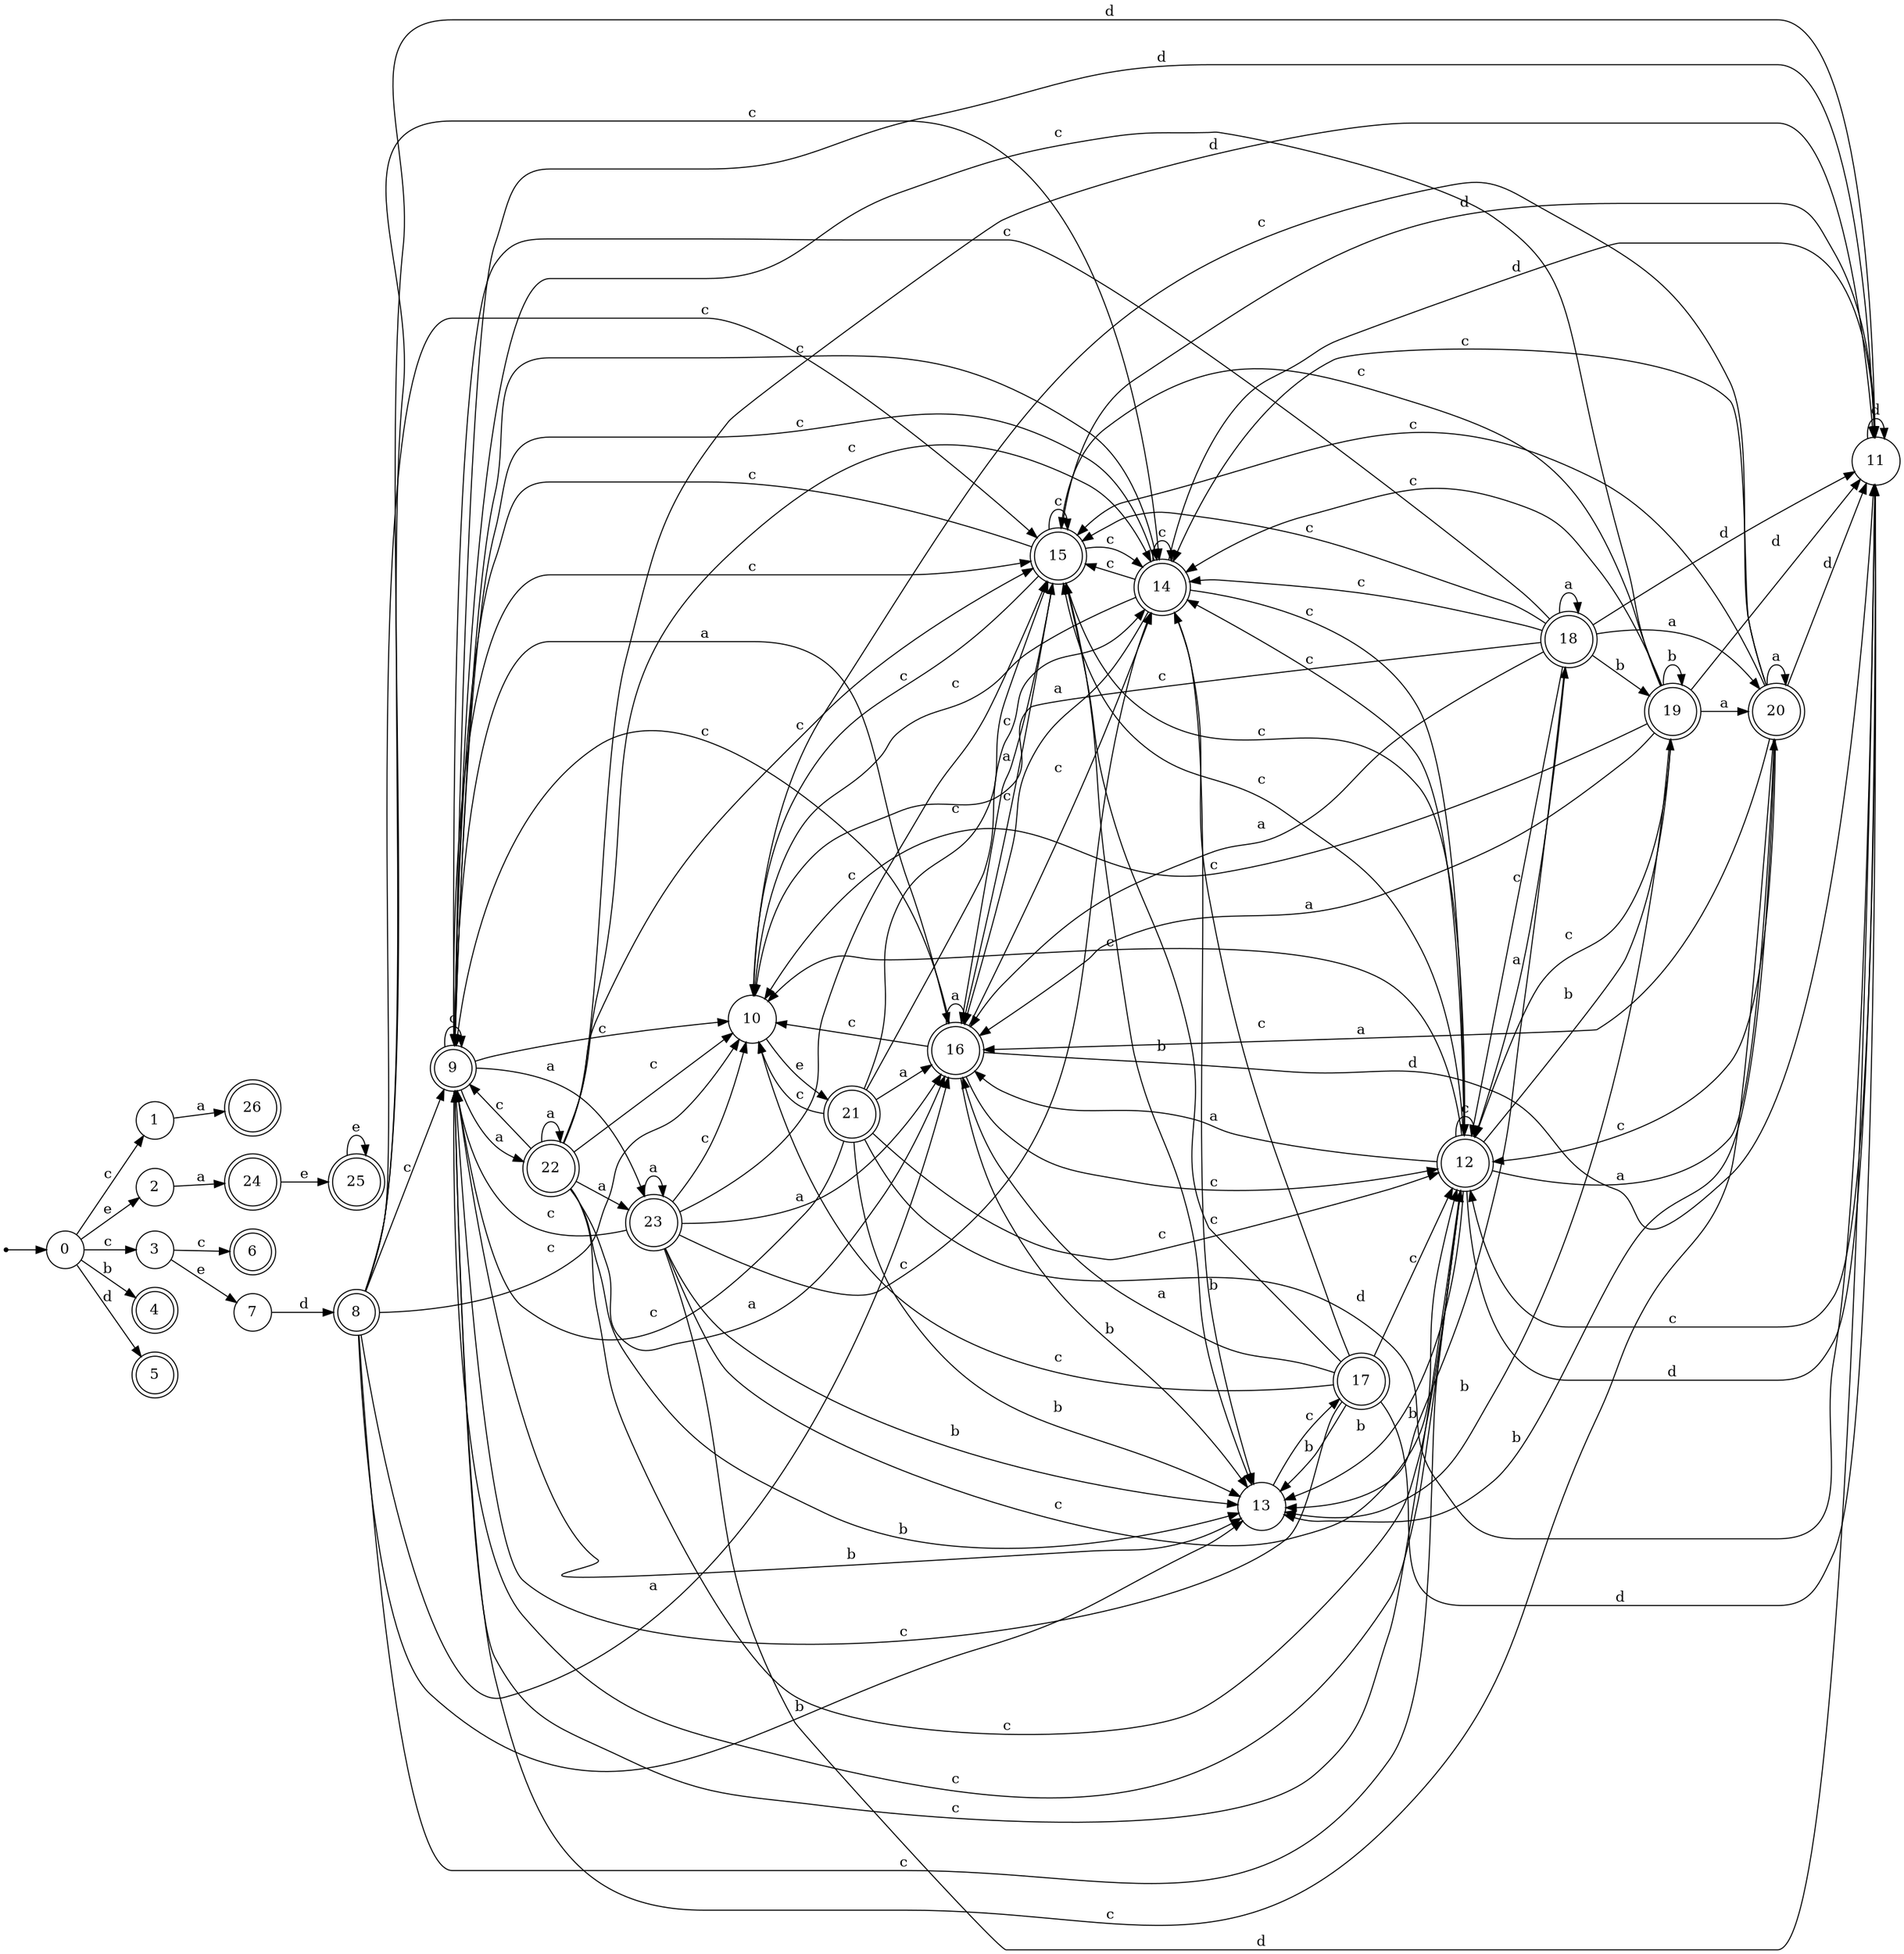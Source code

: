 digraph finite_state_machine {
rankdir=LR;
size="20,20";
node [shape = point]; "dummy0"
node [shape = circle]; "0";
"dummy0" -> "0";
node [shape = circle]; "1";
node [shape = circle]; "2";
node [shape = circle]; "3";
node [shape = doublecircle]; "4";node [shape = doublecircle]; "5";node [shape = doublecircle]; "6";node [shape = circle]; "7";
node [shape = doublecircle]; "8";node [shape = doublecircle]; "9";node [shape = circle]; "10";
node [shape = circle]; "11";
node [shape = doublecircle]; "12";node [shape = circle]; "13";
node [shape = doublecircle]; "14";node [shape = doublecircle]; "15";node [shape = doublecircle]; "16";node [shape = doublecircle]; "17";node [shape = doublecircle]; "18";node [shape = doublecircle]; "19";node [shape = doublecircle]; "20";node [shape = doublecircle]; "21";node [shape = doublecircle]; "22";node [shape = doublecircle]; "23";node [shape = doublecircle]; "24";node [shape = doublecircle]; "25";node [shape = doublecircle]; "26";"0" -> "1" [label = "c"];
 "0" -> "3" [label = "c"];
 "0" -> "2" [label = "e"];
 "0" -> "4" [label = "b"];
 "0" -> "5" [label = "d"];
 "3" -> "6" [label = "c"];
 "3" -> "7" [label = "e"];
 "7" -> "8" [label = "d"];
 "8" -> "9" [label = "c"];
 "8" -> "10" [label = "c"];
 "8" -> "12" [label = "c"];
 "8" -> "14" [label = "c"];
 "8" -> "15" [label = "c"];
 "8" -> "11" [label = "d"];
 "8" -> "13" [label = "b"];
 "8" -> "16" [label = "a"];
 "16" -> "16" [label = "a"];
 "16" -> "9" [label = "c"];
 "16" -> "10" [label = "c"];
 "16" -> "12" [label = "c"];
 "16" -> "14" [label = "c"];
 "16" -> "15" [label = "c"];
 "16" -> "11" [label = "d"];
 "16" -> "13" [label = "b"];
 "15" -> "9" [label = "c"];
 "15" -> "10" [label = "c"];
 "15" -> "12" [label = "c"];
 "15" -> "14" [label = "c"];
 "15" -> "15" [label = "c"];
 "15" -> "11" [label = "d"];
 "15" -> "13" [label = "b"];
 "15" -> "16" [label = "a"];
 "14" -> "9" [label = "c"];
 "14" -> "10" [label = "c"];
 "14" -> "12" [label = "c"];
 "14" -> "14" [label = "c"];
 "14" -> "15" [label = "c"];
 "14" -> "11" [label = "d"];
 "14" -> "13" [label = "b"];
 "14" -> "16" [label = "a"];
 "13" -> "17" [label = "c"];
 "17" -> "13" [label = "b"];
 "17" -> "9" [label = "c"];
 "17" -> "10" [label = "c"];
 "17" -> "12" [label = "c"];
 "17" -> "14" [label = "c"];
 "17" -> "15" [label = "c"];
 "17" -> "11" [label = "d"];
 "17" -> "16" [label = "a"];
 "12" -> "9" [label = "c"];
 "12" -> "10" [label = "c"];
 "12" -> "12" [label = "c"];
 "12" -> "14" [label = "c"];
 "12" -> "15" [label = "c"];
 "12" -> "11" [label = "d"];
 "12" -> "16" [label = "a"];
 "12" -> "18" [label = "a"];
 "12" -> "20" [label = "a"];
 "12" -> "19" [label = "b"];
 "12" -> "13" [label = "b"];
 "20" -> "16" [label = "a"];
 "20" -> "20" [label = "a"];
 "20" -> "11" [label = "d"];
 "20" -> "9" [label = "c"];
 "20" -> "10" [label = "c"];
 "20" -> "12" [label = "c"];
 "20" -> "14" [label = "c"];
 "20" -> "15" [label = "c"];
 "20" -> "13" [label = "b"];
 "19" -> "19" [label = "b"];
 "19" -> "13" [label = "b"];
 "19" -> "11" [label = "d"];
 "19" -> "9" [label = "c"];
 "19" -> "10" [label = "c"];
 "19" -> "12" [label = "c"];
 "19" -> "14" [label = "c"];
 "19" -> "15" [label = "c"];
 "19" -> "16" [label = "a"];
 "19" -> "20" [label = "a"];
 "18" -> "16" [label = "a"];
 "18" -> "18" [label = "a"];
 "18" -> "20" [label = "a"];
 "18" -> "11" [label = "d"];
 "18" -> "9" [label = "c"];
 "18" -> "10" [label = "c"];
 "18" -> "12" [label = "c"];
 "18" -> "14" [label = "c"];
 "18" -> "15" [label = "c"];
 "18" -> "19" [label = "b"];
 "18" -> "13" [label = "b"];
 "11" -> "11" [label = "d"];
 "11" -> "12" [label = "c"];
 "10" -> "21" [label = "e"];
 "21" -> "9" [label = "c"];
 "21" -> "10" [label = "c"];
 "21" -> "12" [label = "c"];
 "21" -> "14" [label = "c"];
 "21" -> "15" [label = "c"];
 "21" -> "11" [label = "d"];
 "21" -> "13" [label = "b"];
 "21" -> "16" [label = "a"];
 "9" -> "9" [label = "c"];
 "9" -> "10" [label = "c"];
 "9" -> "12" [label = "c"];
 "9" -> "14" [label = "c"];
 "9" -> "15" [label = "c"];
 "9" -> "16" [label = "a"];
 "9" -> "22" [label = "a"];
 "9" -> "23" [label = "a"];
 "9" -> "11" [label = "d"];
 "9" -> "13" [label = "b"];
 "23" -> "16" [label = "a"];
 "23" -> "23" [label = "a"];
 "23" -> "9" [label = "c"];
 "23" -> "10" [label = "c"];
 "23" -> "12" [label = "c"];
 "23" -> "14" [label = "c"];
 "23" -> "15" [label = "c"];
 "23" -> "11" [label = "d"];
 "23" -> "13" [label = "b"];
 "22" -> "16" [label = "a"];
 "22" -> "22" [label = "a"];
 "22" -> "23" [label = "a"];
 "22" -> "9" [label = "c"];
 "22" -> "10" [label = "c"];
 "22" -> "12" [label = "c"];
 "22" -> "14" [label = "c"];
 "22" -> "15" [label = "c"];
 "22" -> "11" [label = "d"];
 "22" -> "13" [label = "b"];
 "2" -> "24" [label = "a"];
 "24" -> "25" [label = "e"];
 "25" -> "25" [label = "e"];
 "1" -> "26" [label = "a"];
 }

